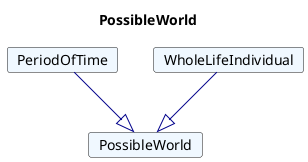 @startuml
Title PossibleWorld 

Card PossibleWorld #F0F8FF [
PossibleWorld
]
Card PeriodOfTime #F0F8FF [
PeriodOfTime
]
PeriodOfTime --|> PossibleWorld  #00008B 
Card WholeLifeIndividual #F0F8FF [
WholeLifeIndividual
]
WholeLifeIndividual --|> PossibleWorld  #00008B 
@enduml